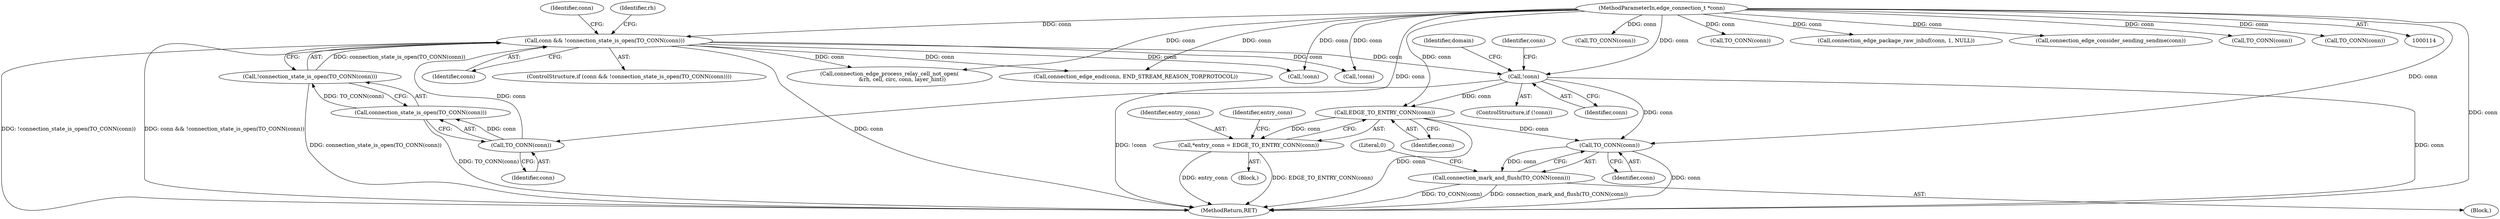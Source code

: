 digraph "0_tor_56a7c5bc15e0447203a491c1ee37de9939ad1dcd@pointer" {
"1000472" [label="(Call,!conn)"];
"1000205" [label="(Call,conn && !connection_state_is_open(TO_CONN(conn)))"];
"1000209" [label="(Call,TO_CONN(conn))"];
"1000117" [label="(MethodParameterIn,edge_connection_t *conn)"];
"1000207" [label="(Call,!connection_state_is_open(TO_CONN(conn)))"];
"1000208" [label="(Call,connection_state_is_open(TO_CONN(conn)))"];
"1000494" [label="(Call,EDGE_TO_ENTRY_CONN(conn))"];
"1000492" [label="(Call,*entry_conn = EDGE_TO_ENTRY_CONN(conn))"];
"1000536" [label="(Call,TO_CONN(conn))"];
"1000535" [label="(Call,connection_mark_and_flush(TO_CONN(conn)))"];
"1000208" [label="(Call,connection_state_is_open(TO_CONN(conn)))"];
"1000210" [label="(Identifier,conn)"];
"1000535" [label="(Call,connection_mark_and_flush(TO_CONN(conn)))"];
"1001064" [label="(MethodReturn,RET)"];
"1000249" [label="(Call,connection_edge_process_relay_cell_not_open(\n               &rh, cell, circ, conn, layer_hint))"];
"1000471" [label="(ControlStructure,if (!conn))"];
"1000379" [label="(Call,connection_edge_end(conn, END_STREAM_REASON_TORPROTOCOL))"];
"1000490" [label="(Block,)"];
"1000476" [label="(Identifier,domain)"];
"1000492" [label="(Call,*entry_conn = EDGE_TO_ENTRY_CONN(conn))"];
"1000925" [label="(Call,!conn)"];
"1000206" [label="(Identifier,conn)"];
"1000207" [label="(Call,!connection_state_is_open(TO_CONN(conn)))"];
"1000383" [label="(Call,TO_CONN(conn))"];
"1000493" [label="(Identifier,entry_conn)"];
"1000403" [label="(Call,!conn)"];
"1000204" [label="(ControlStructure,if (conn && !connection_state_is_open(TO_CONN(conn))))"];
"1000258" [label="(Identifier,rh)"];
"1000205" [label="(Call,conn && !connection_state_is_open(TO_CONN(conn)))"];
"1000954" [label="(Call,TO_CONN(conn))"];
"1000486" [label="(Identifier,conn)"];
"1000495" [label="(Identifier,conn)"];
"1000958" [label="(Call,connection_edge_package_raw_inbuf(conn, 1, NULL))"];
"1000494" [label="(Call,EDGE_TO_ENTRY_CONN(conn))"];
"1000209" [label="(Call,TO_CONN(conn))"];
"1000117" [label="(MethodParameterIn,edge_connection_t *conn)"];
"1000451" [label="(Call,connection_edge_consider_sending_sendme(conn))"];
"1000472" [label="(Call,!conn)"];
"1000537" [label="(Identifier,conn)"];
"1000539" [label="(Literal,0)"];
"1000499" [label="(Identifier,entry_conn)"];
"1000536" [label="(Call,TO_CONN(conn))"];
"1000534" [label="(Block,)"];
"1000445" [label="(Call,TO_CONN(conn))"];
"1000965" [label="(Call,TO_CONN(conn))"];
"1000217" [label="(Identifier,conn)"];
"1000473" [label="(Identifier,conn)"];
"1000472" -> "1000471"  [label="AST: "];
"1000472" -> "1000473"  [label="CFG: "];
"1000473" -> "1000472"  [label="AST: "];
"1000476" -> "1000472"  [label="CFG: "];
"1000486" -> "1000472"  [label="CFG: "];
"1000472" -> "1001064"  [label="DDG: !conn"];
"1000472" -> "1001064"  [label="DDG: conn"];
"1000205" -> "1000472"  [label="DDG: conn"];
"1000117" -> "1000472"  [label="DDG: conn"];
"1000472" -> "1000494"  [label="DDG: conn"];
"1000472" -> "1000536"  [label="DDG: conn"];
"1000205" -> "1000204"  [label="AST: "];
"1000205" -> "1000206"  [label="CFG: "];
"1000205" -> "1000207"  [label="CFG: "];
"1000206" -> "1000205"  [label="AST: "];
"1000207" -> "1000205"  [label="AST: "];
"1000217" -> "1000205"  [label="CFG: "];
"1000258" -> "1000205"  [label="CFG: "];
"1000205" -> "1001064"  [label="DDG: conn"];
"1000205" -> "1001064"  [label="DDG: !connection_state_is_open(TO_CONN(conn))"];
"1000205" -> "1001064"  [label="DDG: conn && !connection_state_is_open(TO_CONN(conn))"];
"1000209" -> "1000205"  [label="DDG: conn"];
"1000117" -> "1000205"  [label="DDG: conn"];
"1000207" -> "1000205"  [label="DDG: connection_state_is_open(TO_CONN(conn))"];
"1000205" -> "1000249"  [label="DDG: conn"];
"1000205" -> "1000379"  [label="DDG: conn"];
"1000205" -> "1000403"  [label="DDG: conn"];
"1000205" -> "1000925"  [label="DDG: conn"];
"1000209" -> "1000208"  [label="AST: "];
"1000209" -> "1000210"  [label="CFG: "];
"1000210" -> "1000209"  [label="AST: "];
"1000208" -> "1000209"  [label="CFG: "];
"1000209" -> "1000208"  [label="DDG: conn"];
"1000117" -> "1000209"  [label="DDG: conn"];
"1000117" -> "1000114"  [label="AST: "];
"1000117" -> "1001064"  [label="DDG: conn"];
"1000117" -> "1000249"  [label="DDG: conn"];
"1000117" -> "1000379"  [label="DDG: conn"];
"1000117" -> "1000383"  [label="DDG: conn"];
"1000117" -> "1000403"  [label="DDG: conn"];
"1000117" -> "1000445"  [label="DDG: conn"];
"1000117" -> "1000451"  [label="DDG: conn"];
"1000117" -> "1000494"  [label="DDG: conn"];
"1000117" -> "1000536"  [label="DDG: conn"];
"1000117" -> "1000925"  [label="DDG: conn"];
"1000117" -> "1000954"  [label="DDG: conn"];
"1000117" -> "1000958"  [label="DDG: conn"];
"1000117" -> "1000965"  [label="DDG: conn"];
"1000207" -> "1000208"  [label="CFG: "];
"1000208" -> "1000207"  [label="AST: "];
"1000207" -> "1001064"  [label="DDG: connection_state_is_open(TO_CONN(conn))"];
"1000208" -> "1000207"  [label="DDG: TO_CONN(conn)"];
"1000208" -> "1001064"  [label="DDG: TO_CONN(conn)"];
"1000494" -> "1000492"  [label="AST: "];
"1000494" -> "1000495"  [label="CFG: "];
"1000495" -> "1000494"  [label="AST: "];
"1000492" -> "1000494"  [label="CFG: "];
"1000494" -> "1001064"  [label="DDG: conn"];
"1000494" -> "1000492"  [label="DDG: conn"];
"1000494" -> "1000536"  [label="DDG: conn"];
"1000492" -> "1000490"  [label="AST: "];
"1000493" -> "1000492"  [label="AST: "];
"1000499" -> "1000492"  [label="CFG: "];
"1000492" -> "1001064"  [label="DDG: EDGE_TO_ENTRY_CONN(conn)"];
"1000492" -> "1001064"  [label="DDG: entry_conn"];
"1000536" -> "1000535"  [label="AST: "];
"1000536" -> "1000537"  [label="CFG: "];
"1000537" -> "1000536"  [label="AST: "];
"1000535" -> "1000536"  [label="CFG: "];
"1000536" -> "1001064"  [label="DDG: conn"];
"1000536" -> "1000535"  [label="DDG: conn"];
"1000535" -> "1000534"  [label="AST: "];
"1000539" -> "1000535"  [label="CFG: "];
"1000535" -> "1001064"  [label="DDG: TO_CONN(conn)"];
"1000535" -> "1001064"  [label="DDG: connection_mark_and_flush(TO_CONN(conn))"];
}
